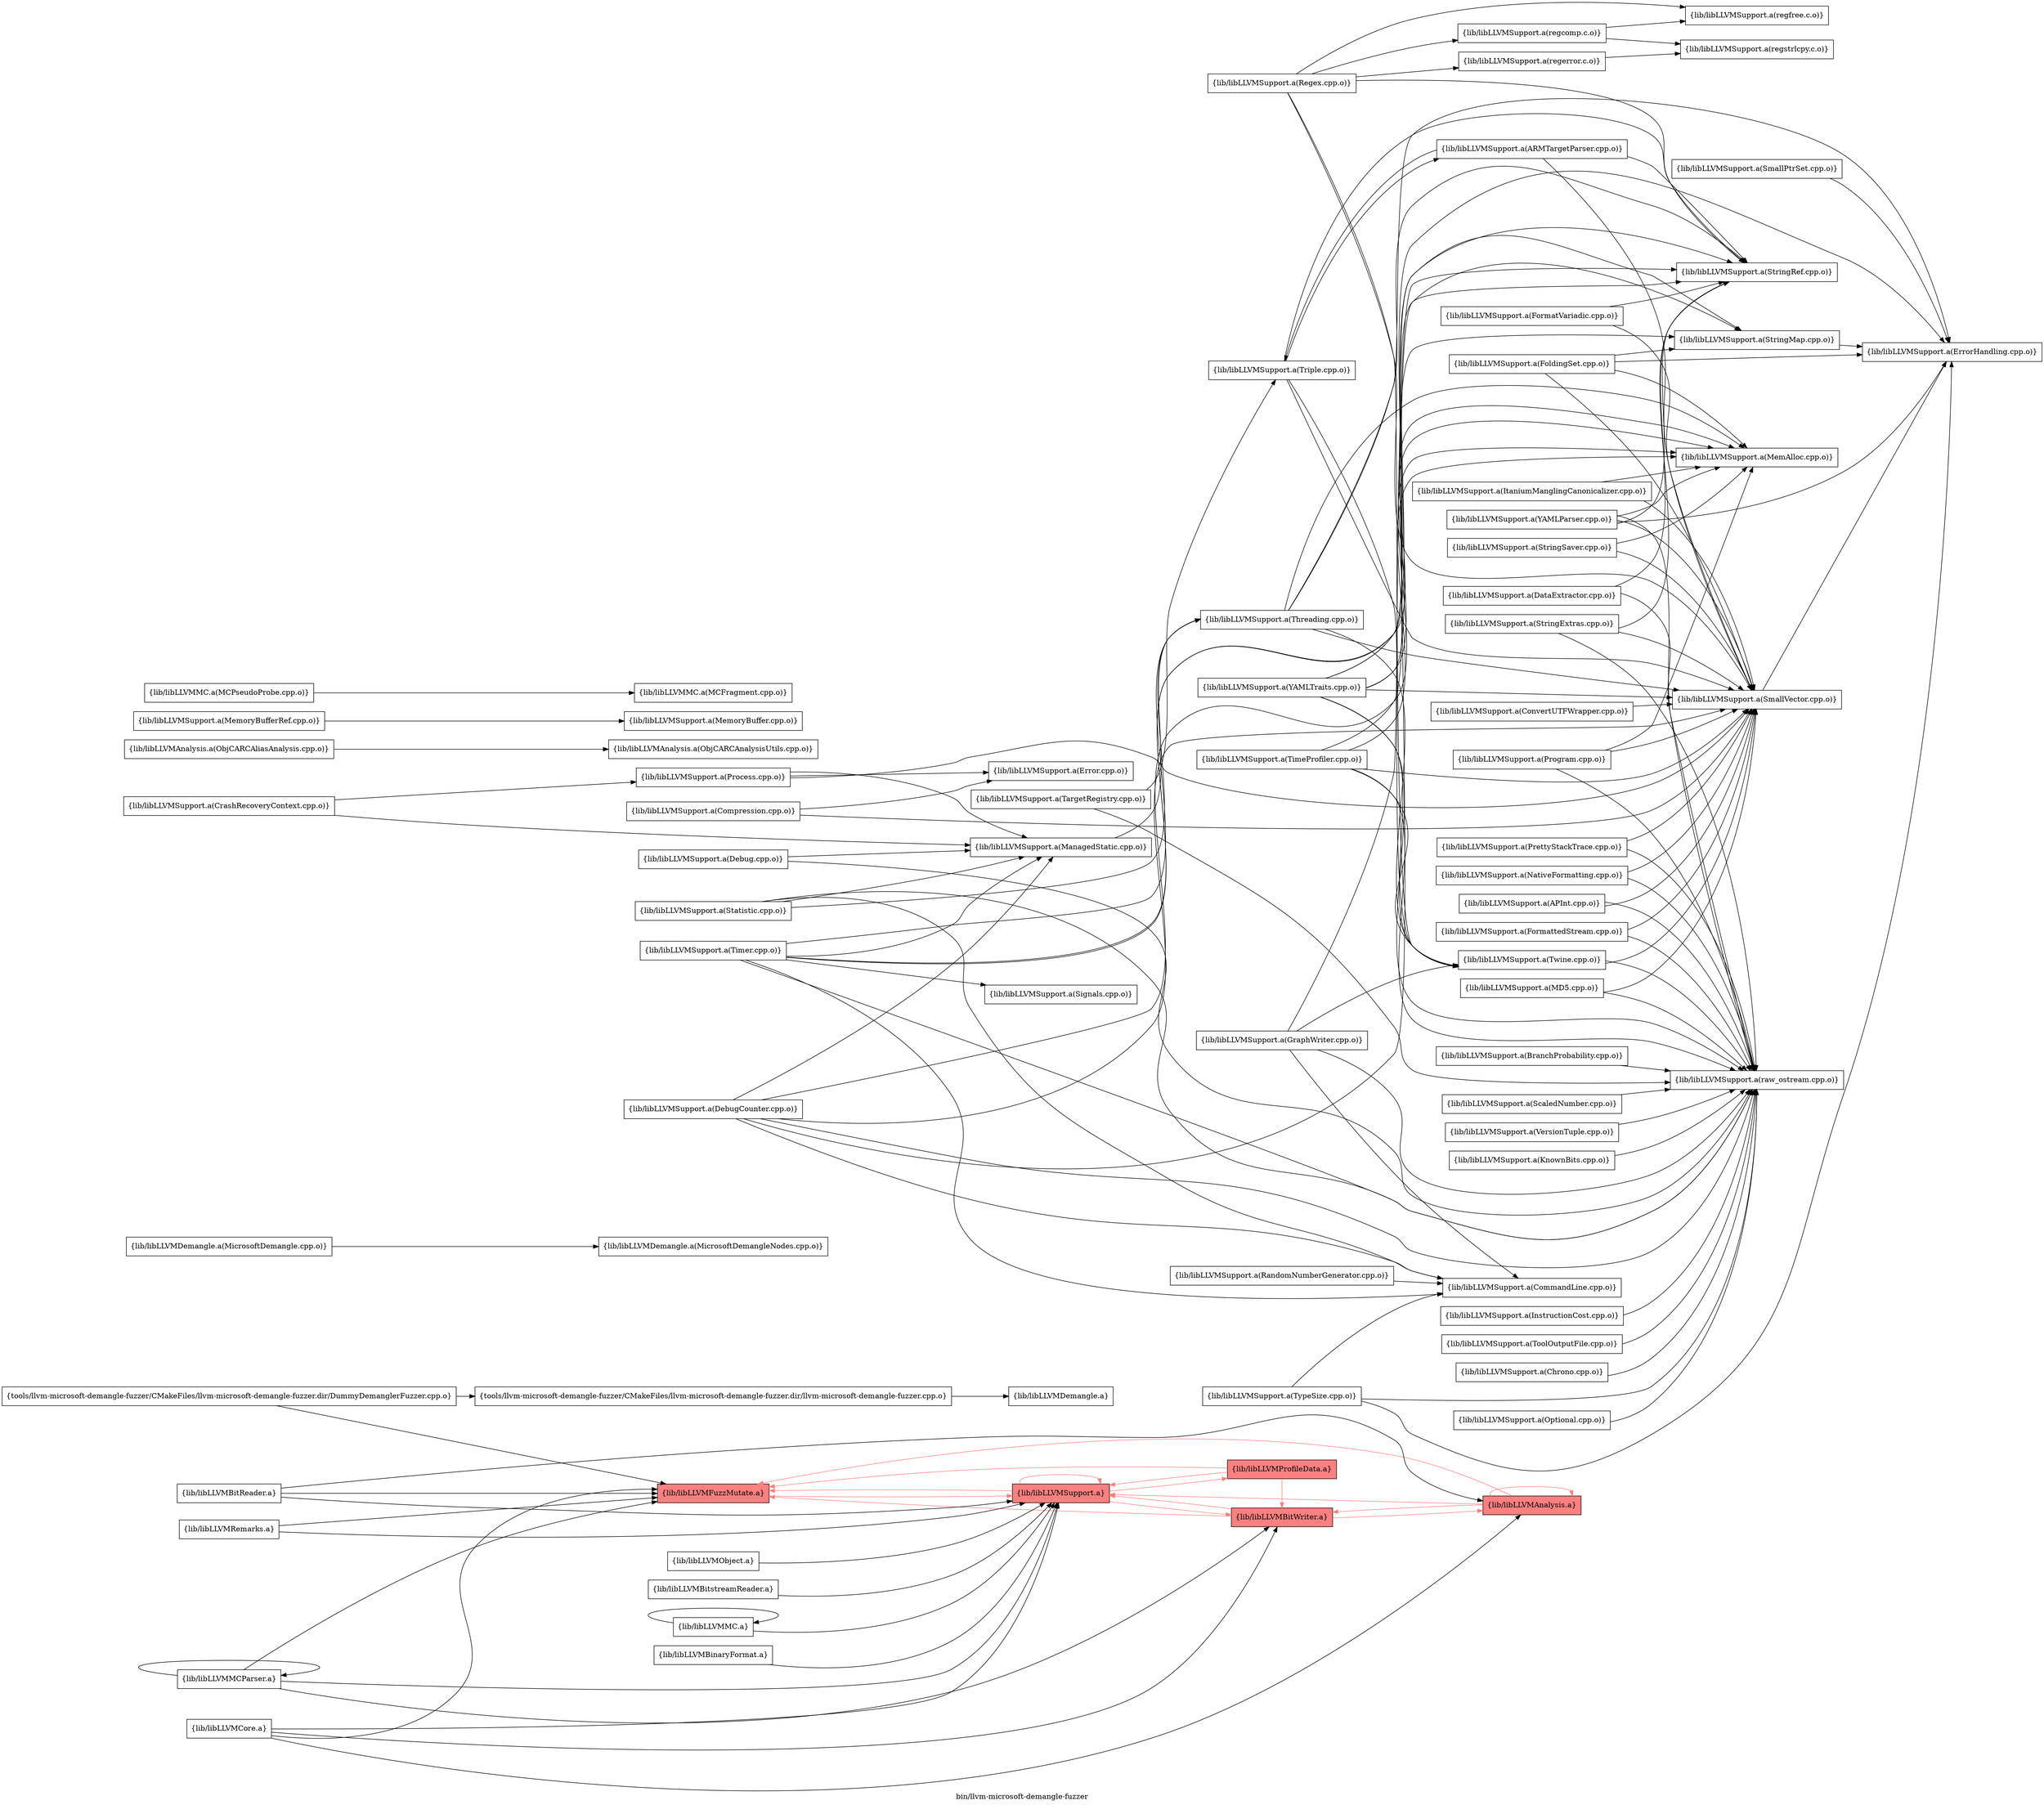 digraph "bin/llvm-microsoft-demangle-fuzzer" {
	label="bin/llvm-microsoft-demangle-fuzzer";
	rankdir="LR"
	{ rank=same; Node0x5588b10d4ff8;  }
	{ rank=same; Node0x5588b10d4aa8; Node0x5588b10d0c78;  }
	{ rank=same; Node0x5588b10d1178; Node0x5588b10d31f8;  }
	{ rank=same; Node0x5588b10d2cf8; Node0x5588b10d6b78;  }

	Node0x5588b10d4ff8 [shape=record,shape=box,group=0,label="{tools/llvm-microsoft-demangle-fuzzer/CMakeFiles/llvm-microsoft-demangle-fuzzer.dir/DummyDemanglerFuzzer.cpp.o}"];
	Node0x5588b10d4ff8 -> Node0x5588b10d4aa8;
	Node0x5588b10d4ff8 -> Node0x5588b10d0c78;
	Node0x5588b10d4aa8 [shape=record,shape=box,group=0,label="{tools/llvm-microsoft-demangle-fuzzer/CMakeFiles/llvm-microsoft-demangle-fuzzer.dir/llvm-microsoft-demangle-fuzzer.cpp.o}"];
	Node0x5588b10d4aa8 -> Node0x5588b10d1178;
	Node0x5588b10d0c78 [shape=record,shape=box,style=filled,fillcolor="1.000000 0.5 1",group=1,label="{lib/libLLVMFuzzMutate.a}"];
	Node0x5588b10d0c78 -> Node0x5588b10d31f8[color="1.000000 0.5 1"];
	Node0x5588b10d1178 [shape=record,shape=box,group=0,label="{lib/libLLVMDemangle.a}"];
	Node0x5588b10d5bd8 [shape=record,shape=box,group=0,label="{lib/libLLVMDemangle.a(MicrosoftDemangle.cpp.o)}"];
	Node0x5588b10d5bd8 -> Node0x5588b10d68f8;
	Node0x5588b10d68f8 [shape=record,shape=box,group=0,label="{lib/libLLVMDemangle.a(MicrosoftDemangleNodes.cpp.o)}"];
	Node0x5588b10d31f8 [shape=record,shape=box,style=filled,fillcolor="1.000000 0.5 1",group=1,label="{lib/libLLVMSupport.a}"];
	Node0x5588b10d31f8 -> Node0x5588b10d0c78[color="1.000000 0.5 1"];
	Node0x5588b10d31f8 -> Node0x5588b10d31f8[color="1.000000 0.5 1"];
	Node0x5588b10d31f8 -> Node0x5588b10d2cf8[color="1.000000 0.5 1"];
	Node0x5588b10d31f8 -> Node0x5588b10d6b78[color="1.000000 0.5 1"];
	Node0x5588b10d2398 [shape=record,shape=box,group=0,label="{lib/libLLVMSupport.a(ConvertUTFWrapper.cpp.o)}"];
	Node0x5588b10d2398 -> Node0x5588b10ce4c8;
	Node0x5588b10ce4c8 [shape=record,shape=box,group=0,label="{lib/libLLVMSupport.a(SmallVector.cpp.o)}"];
	Node0x5588b10ce4c8 -> Node0x5588b10d5d68;
	Node0x5588b10d55e8 [shape=record,shape=box,group=0,label="{lib/libLLVMSupport.a(Debug.cpp.o)}"];
	Node0x5588b10d55e8 -> Node0x5588b10d5818;
	Node0x5588b10d55e8 -> Node0x5588b10cd7f8;
	Node0x5588b10d5818 [shape=record,shape=box,group=0,label="{lib/libLLVMSupport.a(ManagedStatic.cpp.o)}"];
	Node0x5588b10d5818 -> Node0x5588b10d07c8;
	Node0x5588b10cd7f8 [shape=record,shape=box,group=0,label="{lib/libLLVMSupport.a(raw_ostream.cpp.o)}"];
	Node0x5588b10d07c8 [shape=record,shape=box,group=0,label="{lib/libLLVMSupport.a(Threading.cpp.o)}"];
	Node0x5588b10d07c8 -> Node0x5588b10d5d68;
	Node0x5588b10d07c8 -> Node0x5588b10d4738;
	Node0x5588b10d07c8 -> Node0x5588b10ce4c8;
	Node0x5588b10d07c8 -> Node0x5588b10d5188;
	Node0x5588b10d07c8 -> Node0x5588b10d3568;
	Node0x5588b10cf148 [shape=record,shape=box,group=0,label="{lib/libLLVMSupport.a(SmallPtrSet.cpp.o)}"];
	Node0x5588b10cf148 -> Node0x5588b10d5d68;
	Node0x5588b10d5d68 [shape=record,shape=box,group=0,label="{lib/libLLVMSupport.a(ErrorHandling.cpp.o)}"];
	Node0x5588b10cf648 [shape=record,shape=box,group=0,label="{lib/libLLVMSupport.a(StringMap.cpp.o)}"];
	Node0x5588b10cf648 -> Node0x5588b10d5d68;
	Node0x5588b10d4f08 [shape=record,shape=box,group=0,label="{lib/libLLVMSupport.a(StringSaver.cpp.o)}"];
	Node0x5588b10d4f08 -> Node0x5588b10d4738;
	Node0x5588b10d4f08 -> Node0x5588b10ce4c8;
	Node0x5588b10d4738 [shape=record,shape=box,group=0,label="{lib/libLLVMSupport.a(MemAlloc.cpp.o)}"];
	Node0x5588b10d63f8 [shape=record,shape=box,group=0,label="{lib/libLLVMSupport.a(APInt.cpp.o)}"];
	Node0x5588b10d63f8 -> Node0x5588b10ce4c8;
	Node0x5588b10d63f8 -> Node0x5588b10cd7f8;
	Node0x5588b10d6718 [shape=record,shape=box,group=0,label="{lib/libLLVMSupport.a(FoldingSet.cpp.o)}"];
	Node0x5588b10d6718 -> Node0x5588b10d5d68;
	Node0x5588b10d6718 -> Node0x5588b10d4738;
	Node0x5588b10d6718 -> Node0x5588b10ce4c8;
	Node0x5588b10d6718 -> Node0x5588b10cf648;
	Node0x5588b10d2668 [shape=record,shape=box,group=0,label="{lib/libLLVMSupport.a(Triple.cpp.o)}"];
	Node0x5588b10d2668 -> Node0x5588b10ce4c8;
	Node0x5588b10d2668 -> Node0x5588b10d5188;
	Node0x5588b10d2668 -> Node0x5588b10d32e8;
	Node0x5588b10d2668 -> Node0x5588b10d3568;
	Node0x5588b10d5188 [shape=record,shape=box,group=0,label="{lib/libLLVMSupport.a(StringRef.cpp.o)}"];
	Node0x5588b10d32e8 [shape=record,shape=box,group=0,label="{lib/libLLVMSupport.a(ARMTargetParser.cpp.o)}"];
	Node0x5588b10d32e8 -> Node0x5588b10ce4c8;
	Node0x5588b10d32e8 -> Node0x5588b10d5188;
	Node0x5588b10d32e8 -> Node0x5588b10d2668;
	Node0x5588b10d3568 [shape=record,shape=box,group=0,label="{lib/libLLVMSupport.a(Twine.cpp.o)}"];
	Node0x5588b10d3568 -> Node0x5588b10ce4c8;
	Node0x5588b10d3568 -> Node0x5588b10cd7f8;
	Node0x5588b10d6588 [shape=record,shape=box,group=0,label="{lib/libLLVMSupport.a(YAMLParser.cpp.o)}"];
	Node0x5588b10d6588 -> Node0x5588b10d5d68;
	Node0x5588b10d6588 -> Node0x5588b10d4738;
	Node0x5588b10d6588 -> Node0x5588b10ce4c8;
	Node0x5588b10d6588 -> Node0x5588b10d5188;
	Node0x5588b10d6588 -> Node0x5588b10cd7f8;
	Node0x5588b10cd9d8 [shape=record,shape=box,group=0,label="{lib/libLLVMSupport.a(NativeFormatting.cpp.o)}"];
	Node0x5588b10cd9d8 -> Node0x5588b10ce4c8;
	Node0x5588b10cd9d8 -> Node0x5588b10cd7f8;
	Node0x5588b10ce5b8 [shape=record,shape=box,group=0,label="{lib/libLLVMSupport.a(FormatVariadic.cpp.o)}"];
	Node0x5588b10ce5b8 -> Node0x5588b10ce4c8;
	Node0x5588b10ce5b8 -> Node0x5588b10d5188;
	Node0x5588b10cfaa8 [shape=record,shape=box,group=0,label="{lib/libLLVMSupport.a(MD5.cpp.o)}"];
	Node0x5588b10cfaa8 -> Node0x5588b10ce4c8;
	Node0x5588b10cfaa8 -> Node0x5588b10cd7f8;
	Node0x5588b10cfcd8 [shape=record,shape=box,group=0,label="{lib/libLLVMSupport.a(Process.cpp.o)}"];
	Node0x5588b10cfcd8 -> Node0x5588b10d6ee8;
	Node0x5588b10cfcd8 -> Node0x5588b10d5818;
	Node0x5588b10cfcd8 -> Node0x5588b10ce4c8;
	Node0x5588b10d6ee8 [shape=record,shape=box,group=0,label="{lib/libLLVMSupport.a(Error.cpp.o)}"];
	Node0x5588b10d3068 [shape=record,shape=box,group=0,label="{lib/libLLVMSupport.a(CrashRecoveryContext.cpp.o)}"];
	Node0x5588b10d3068 -> Node0x5588b10d5818;
	Node0x5588b10d3068 -> Node0x5588b10cfcd8;
	Node0x5588b10d37e8 [shape=record,shape=box,group=0,label="{lib/libLLVMSupport.a(StringExtras.cpp.o)}"];
	Node0x5588b10d37e8 -> Node0x5588b10ce4c8;
	Node0x5588b10d37e8 -> Node0x5588b10d5188;
	Node0x5588b10d37e8 -> Node0x5588b10cd7f8;
	Node0x5588b10d3f68 [shape=record,shape=box,group=0,label="{lib/libLLVMSupport.a(Program.cpp.o)}"];
	Node0x5588b10d3f68 -> Node0x5588b10d4738;
	Node0x5588b10d3f68 -> Node0x5588b10ce4c8;
	Node0x5588b10d3f68 -> Node0x5588b10cd7f8;
	Node0x5588b10d2cf8 [shape=record,shape=box,style=filled,fillcolor="1.000000 0.5 1",group=1,label="{lib/libLLVMBitWriter.a}"];
	Node0x5588b10d2cf8 -> Node0x5588b10d0c78[color="1.000000 0.5 1"];
	Node0x5588b10d2cf8 -> Node0x5588b10d31f8[color="1.000000 0.5 1"];
	Node0x5588b10d2cf8 -> Node0x5588b10d36f8[color="1.000000 0.5 1"];
	Node0x5588b10d36f8 [shape=record,shape=box,style=filled,fillcolor="1.000000 0.5 1",group=1,label="{lib/libLLVMAnalysis.a}"];
	Node0x5588b10d36f8 -> Node0x5588b10d31f8[color="1.000000 0.5 1"];
	Node0x5588b10d36f8 -> Node0x5588b10d36f8[color="1.000000 0.5 1"];
	Node0x5588b10d36f8 -> Node0x5588b10d0c78[color="1.000000 0.5 1"];
	Node0x5588b10d36f8 -> Node0x5588b10d2cf8[color="1.000000 0.5 1"];
	Node0x5588b10d1588 [shape=record,shape=box,group=0,label="{lib/libLLVMSupport.a(TargetRegistry.cpp.o)}"];
	Node0x5588b10d1588 -> Node0x5588b10d2668;
	Node0x5588b10d1588 -> Node0x5588b10cd7f8;
	Node0x5588b10d1a88 [shape=record,shape=box,group=0,label="{lib/libLLVMSupport.a(TypeSize.cpp.o)}"];
	Node0x5588b10d1a88 -> Node0x5588b10d2a78;
	Node0x5588b10d1a88 -> Node0x5588b10d5d68;
	Node0x5588b10d1a88 -> Node0x5588b10cd7f8;
	Node0x5588b10d2a78 [shape=record,shape=box,group=0,label="{lib/libLLVMSupport.a(CommandLine.cpp.o)}"];
	Node0x5588b10d6308 [shape=record,shape=box,group=0,label="{lib/libLLVMSupport.a(KnownBits.cpp.o)}"];
	Node0x5588b10d6308 -> Node0x5588b10cd7f8;
	Node0x5588b10cf008 [shape=record,shape=box,group=0,label="{lib/libLLVMSupport.a(Optional.cpp.o)}"];
	Node0x5588b10cf008 -> Node0x5588b10cd7f8;
	Node0x5588b10d4e18 [shape=record,shape=box,group=0,label="{lib/libLLVMSupport.a(GraphWriter.cpp.o)}"];
	Node0x5588b10d4e18 -> Node0x5588b10d2a78;
	Node0x5588b10d4e18 -> Node0x5588b10d5188;
	Node0x5588b10d4e18 -> Node0x5588b10d3568;
	Node0x5588b10d4e18 -> Node0x5588b10cd7f8;
	Node0x5588b10d4be8 [shape=record,shape=box,group=0,label="{lib/libLLVMSupport.a(BranchProbability.cpp.o)}"];
	Node0x5588b10d4be8 -> Node0x5588b10cd7f8;
	Node0x5588b10d5db8 [shape=record,shape=box,group=0,label="{lib/libLLVMSupport.a(ScaledNumber.cpp.o)}"];
	Node0x5588b10d5db8 -> Node0x5588b10cd7f8;
	Node0x5588b10cf698 [shape=record,shape=box,group=0,label="{lib/libLLVMAnalysis.a(ObjCARCAliasAnalysis.cpp.o)}"];
	Node0x5588b10cf698 -> Node0x5588b10ced88;
	Node0x5588b10ced88 [shape=record,shape=box,group=0,label="{lib/libLLVMAnalysis.a(ObjCARCAnalysisUtils.cpp.o)}"];
	Node0x5588b10ce608 [shape=record,shape=box,group=0,label="{lib/libLLVMSupport.a(Statistic.cpp.o)}"];
	Node0x5588b10ce608 -> Node0x5588b10d2a78;
	Node0x5588b10ce608 -> Node0x5588b10d5818;
	Node0x5588b10ce608 -> Node0x5588b10cd7f8;
	Node0x5588b10ce608 -> Node0x5588b10d07c8;
	Node0x5588b10cf288 [shape=record,shape=box,group=0,label="{lib/libLLVMSupport.a(Timer.cpp.o)}"];
	Node0x5588b10cf288 -> Node0x5588b10d2a78;
	Node0x5588b10cf288 -> Node0x5588b10d5818;
	Node0x5588b10cf288 -> Node0x5588b10d4738;
	Node0x5588b10cf288 -> Node0x5588b10cf648;
	Node0x5588b10cf288 -> Node0x5588b10cd7f8;
	Node0x5588b10cf288 -> Node0x5588b10cf918;
	Node0x5588b10cf288 -> Node0x5588b10d07c8;
	Node0x5588b10cf918 [shape=record,shape=box,group=0,label="{lib/libLLVMSupport.a(Signals.cpp.o)}"];
	Node0x5588b10d03b8 [shape=record,shape=box,group=0,label="{lib/libLLVMSupport.a(DebugCounter.cpp.o)}"];
	Node0x5588b10d03b8 -> Node0x5588b10d2a78;
	Node0x5588b10d03b8 -> Node0x5588b10d5818;
	Node0x5588b10d03b8 -> Node0x5588b10d4738;
	Node0x5588b10d03b8 -> Node0x5588b10ce4c8;
	Node0x5588b10d03b8 -> Node0x5588b10d5188;
	Node0x5588b10d03b8 -> Node0x5588b10cd7f8;
	Node0x5588b10d5778 [shape=record,shape=box,group=0,label="{lib/libLLVMObject.a}"];
	Node0x5588b10d5778 -> Node0x5588b10d31f8;
	Node0x5588b10d5278 [shape=record,shape=box,group=0,label="{lib/libLLVMBitReader.a}"];
	Node0x5588b10d5278 -> Node0x5588b10d0c78;
	Node0x5588b10d5278 -> Node0x5588b10d31f8;
	Node0x5588b10d5278 -> Node0x5588b10d36f8;
	Node0x5588b10ceec8 [shape=record,shape=box,group=0,label="{lib/libLLVMSupport.a(MemoryBufferRef.cpp.o)}"];
	Node0x5588b10ceec8 -> Node0x5588b10cf418;
	Node0x5588b10cf418 [shape=record,shape=box,group=0,label="{lib/libLLVMSupport.a(MemoryBuffer.cpp.o)}"];
	Node0x5588b10d4d78 [shape=record,shape=box,group=0,label="{lib/libLLVMMCParser.a}"];
	Node0x5588b10d4d78 -> Node0x5588b10d0c78;
	Node0x5588b10d4d78 -> Node0x5588b10d31f8;
	Node0x5588b10d4d78 -> Node0x5588b10d4d78;
	Node0x5588b10d4d78 -> Node0x5588b10d2cf8;
	Node0x5588b10d6b78 [shape=record,shape=box,style=filled,fillcolor="1.000000 0.5 1",group=1,label="{lib/libLLVMProfileData.a}"];
	Node0x5588b10d6b78 -> Node0x5588b10d0c78[color="1.000000 0.5 1"];
	Node0x5588b10d6b78 -> Node0x5588b10d31f8[color="1.000000 0.5 1"];
	Node0x5588b10d6b78 -> Node0x5588b10d2cf8[color="1.000000 0.5 1"];
	Node0x5588b10cefb8 [shape=record,shape=box,group=0,label="{lib/libLLVMSupport.a(Compression.cpp.o)}"];
	Node0x5588b10cefb8 -> Node0x5588b10d6ee8;
	Node0x5588b10cefb8 -> Node0x5588b10ce4c8;
	Node0x5588b10d57c8 [shape=record,shape=box,group=0,label="{lib/libLLVMSupport.a(ItaniumManglingCanonicalizer.cpp.o)}"];
	Node0x5588b10d57c8 -> Node0x5588b10d4738;
	Node0x5588b10d57c8 -> Node0x5588b10ce4c8;
	Node0x5588b10d1cb8 [shape=record,shape=box,group=0,label="{lib/libLLVMSupport.a(DataExtractor.cpp.o)}"];
	Node0x5588b10d1cb8 -> Node0x5588b10d5188;
	Node0x5588b10d1cb8 -> Node0x5588b10cd7f8;
	Node0x5588b10d4eb8 [shape=record,shape=box,group=0,label="{lib/libLLVMCore.a}"];
	Node0x5588b10d4eb8 -> Node0x5588b10d31f8;
	Node0x5588b10d4eb8 -> Node0x5588b10d0c78;
	Node0x5588b10d4eb8 -> Node0x5588b10d36f8;
	Node0x5588b10d4eb8 -> Node0x5588b10d2cf8;
	Node0x5588b10d0a48 [shape=record,shape=box,group=0,label="{lib/libLLVMSupport.a(FormattedStream.cpp.o)}"];
	Node0x5588b10d0a48 -> Node0x5588b10ce4c8;
	Node0x5588b10d0a48 -> Node0x5588b10cd7f8;
	Node0x5588b10cd0c8 [shape=record,shape=box,group=0,label="{lib/libLLVMSupport.a(Regex.cpp.o)}"];
	Node0x5588b10cd0c8 -> Node0x5588b10ce4c8;
	Node0x5588b10cd0c8 -> Node0x5588b10d5188;
	Node0x5588b10cd0c8 -> Node0x5588b10d3568;
	Node0x5588b10cd0c8 -> Node0x5588b10cd848;
	Node0x5588b10cd0c8 -> Node0x5588b10cf378;
	Node0x5588b10cd0c8 -> Node0x5588b10cf1e8;
	Node0x5588b10cd848 [shape=record,shape=box,group=0,label="{lib/libLLVMSupport.a(regcomp.c.o)}"];
	Node0x5588b10cd848 -> Node0x5588b10cd898;
	Node0x5588b10cd848 -> Node0x5588b10cf378;
	Node0x5588b10cf378 [shape=record,shape=box,group=0,label="{lib/libLLVMSupport.a(regfree.c.o)}"];
	Node0x5588b10cf1e8 [shape=record,shape=box,group=0,label="{lib/libLLVMSupport.a(regerror.c.o)}"];
	Node0x5588b10cf1e8 -> Node0x5588b10cd898;
	Node0x5588b10cd898 [shape=record,shape=box,group=0,label="{lib/libLLVMSupport.a(regstrlcpy.c.o)}"];
	Node0x5588b10d0598 [shape=record,shape=box,group=0,label="{lib/libLLVMSupport.a(InstructionCost.cpp.o)}"];
	Node0x5588b10d0598 -> Node0x5588b10cd7f8;
	Node0x5588b10d1d08 [shape=record,shape=box,group=0,label="{lib/libLLVMSupport.a(ToolOutputFile.cpp.o)}"];
	Node0x5588b10d1d08 -> Node0x5588b10cd7f8;
	Node0x5588b10d6448 [shape=record,shape=box,group=0,label="{lib/libLLVMSupport.a(PrettyStackTrace.cpp.o)}"];
	Node0x5588b10d6448 -> Node0x5588b10ce4c8;
	Node0x5588b10d6448 -> Node0x5588b10cd7f8;
	Node0x5588b10d4fa8 [shape=record,shape=box,group=0,label="{lib/libLLVMSupport.a(Chrono.cpp.o)}"];
	Node0x5588b10d4fa8 -> Node0x5588b10cd7f8;
	Node0x5588b10d47d8 [shape=record,shape=box,group=0,label="{lib/libLLVMSupport.a(TimeProfiler.cpp.o)}"];
	Node0x5588b10d47d8 -> Node0x5588b10d4738;
	Node0x5588b10d47d8 -> Node0x5588b10ce4c8;
	Node0x5588b10d47d8 -> Node0x5588b10cf648;
	Node0x5588b10d47d8 -> Node0x5588b10d3568;
	Node0x5588b10d47d8 -> Node0x5588b10cd7f8;
	Node0x5588b10cd118 [shape=record,shape=box,group=0,label="{lib/libLLVMSupport.a(RandomNumberGenerator.cpp.o)}"];
	Node0x5588b10cd118 -> Node0x5588b10d2a78;
	Node0x5588b10d5408 [shape=record,shape=box,group=0,label="{lib/libLLVMRemarks.a}"];
	Node0x5588b10d5408 -> Node0x5588b10d31f8;
	Node0x5588b10d5408 -> Node0x5588b10d0c78;
	Node0x5588b10cfb98 [shape=record,shape=box,group=0,label="{lib/libLLVMSupport.a(YAMLTraits.cpp.o)}"];
	Node0x5588b10cfb98 -> Node0x5588b10d5d68;
	Node0x5588b10cfb98 -> Node0x5588b10d4738;
	Node0x5588b10cfb98 -> Node0x5588b10ce4c8;
	Node0x5588b10cfb98 -> Node0x5588b10cf648;
	Node0x5588b10cfb98 -> Node0x5588b10d5188;
	Node0x5588b10cfb98 -> Node0x5588b10d3568;
	Node0x5588b10cfb98 -> Node0x5588b10cd7f8;
	Node0x5588b10d1678 [shape=record,shape=box,group=0,label="{lib/libLLVMSupport.a(VersionTuple.cpp.o)}"];
	Node0x5588b10d1678 -> Node0x5588b10cd7f8;
	Node0x5588b10d58b8 [shape=record,shape=box,group=0,label="{lib/libLLVMBitstreamReader.a}"];
	Node0x5588b10d58b8 -> Node0x5588b10d31f8;
	Node0x5588b10cea68 [shape=record,shape=box,group=0,label="{lib/libLLVMMC.a}"];
	Node0x5588b10cea68 -> Node0x5588b10d31f8;
	Node0x5588b10cea68 -> Node0x5588b10cea68;
	Node0x5588b10d2b68 [shape=record,shape=box,group=0,label="{lib/libLLVMMC.a(MCPseudoProbe.cpp.o)}"];
	Node0x5588b10d2b68 -> Node0x5588b10d11c8;
	Node0x5588b10d11c8 [shape=record,shape=box,group=0,label="{lib/libLLVMMC.a(MCFragment.cpp.o)}"];
	Node0x5588b10ce6a8 [shape=record,shape=box,group=0,label="{lib/libLLVMBinaryFormat.a}"];
	Node0x5588b10ce6a8 -> Node0x5588b10d31f8;
}
